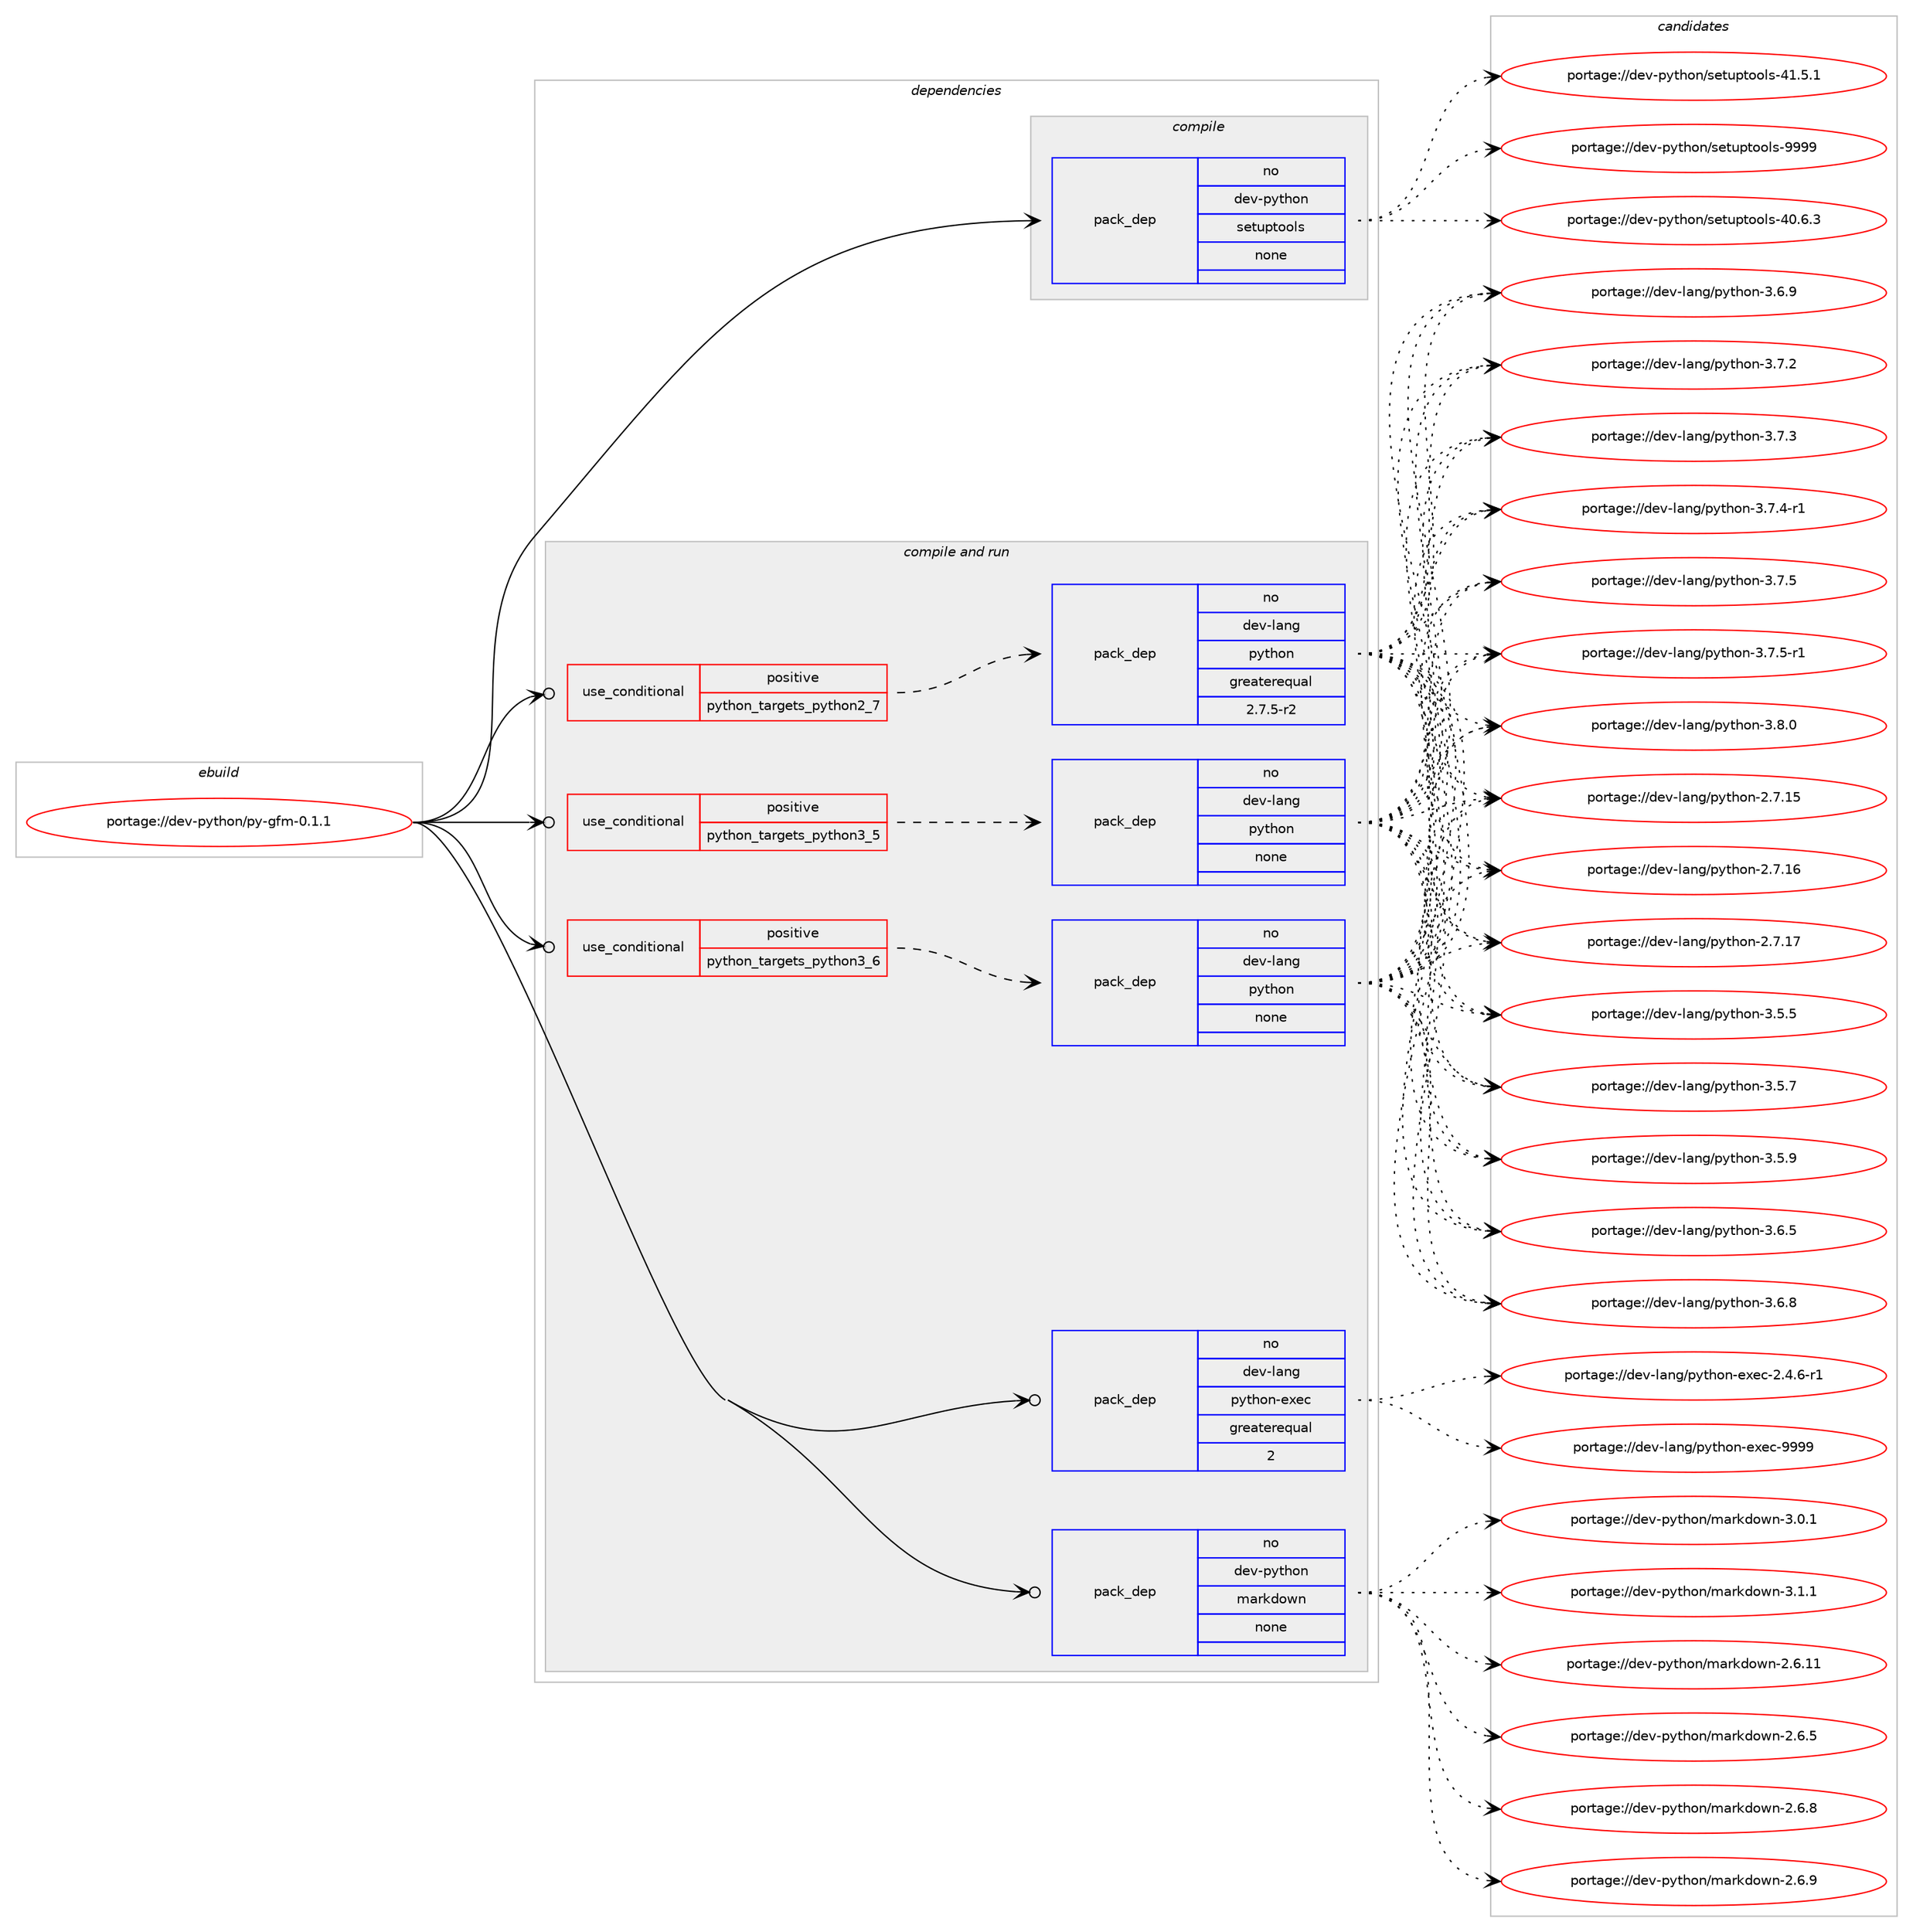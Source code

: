 digraph prolog {

# *************
# Graph options
# *************

newrank=true;
concentrate=true;
compound=true;
graph [rankdir=LR,fontname=Helvetica,fontsize=10,ranksep=1.5];#, ranksep=2.5, nodesep=0.2];
edge  [arrowhead=vee];
node  [fontname=Helvetica,fontsize=10];

# **********
# The ebuild
# **********

subgraph cluster_leftcol {
color=gray;
rank=same;
label=<<i>ebuild</i>>;
id [label="portage://dev-python/py-gfm-0.1.1", color=red, width=4, href="../dev-python/py-gfm-0.1.1.svg"];
}

# ****************
# The dependencies
# ****************

subgraph cluster_midcol {
color=gray;
label=<<i>dependencies</i>>;
subgraph cluster_compile {
fillcolor="#eeeeee";
style=filled;
label=<<i>compile</i>>;
subgraph pack120929 {
dependency158770 [label=<<TABLE BORDER="0" CELLBORDER="1" CELLSPACING="0" CELLPADDING="4" WIDTH="220"><TR><TD ROWSPAN="6" CELLPADDING="30">pack_dep</TD></TR><TR><TD WIDTH="110">no</TD></TR><TR><TD>dev-python</TD></TR><TR><TD>setuptools</TD></TR><TR><TD>none</TD></TR><TR><TD></TD></TR></TABLE>>, shape=none, color=blue];
}
id:e -> dependency158770:w [weight=20,style="solid",arrowhead="vee"];
}
subgraph cluster_compileandrun {
fillcolor="#eeeeee";
style=filled;
label=<<i>compile and run</i>>;
subgraph cond34474 {
dependency158771 [label=<<TABLE BORDER="0" CELLBORDER="1" CELLSPACING="0" CELLPADDING="4"><TR><TD ROWSPAN="3" CELLPADDING="10">use_conditional</TD></TR><TR><TD>positive</TD></TR><TR><TD>python_targets_python2_7</TD></TR></TABLE>>, shape=none, color=red];
subgraph pack120930 {
dependency158772 [label=<<TABLE BORDER="0" CELLBORDER="1" CELLSPACING="0" CELLPADDING="4" WIDTH="220"><TR><TD ROWSPAN="6" CELLPADDING="30">pack_dep</TD></TR><TR><TD WIDTH="110">no</TD></TR><TR><TD>dev-lang</TD></TR><TR><TD>python</TD></TR><TR><TD>greaterequal</TD></TR><TR><TD>2.7.5-r2</TD></TR></TABLE>>, shape=none, color=blue];
}
dependency158771:e -> dependency158772:w [weight=20,style="dashed",arrowhead="vee"];
}
id:e -> dependency158771:w [weight=20,style="solid",arrowhead="odotvee"];
subgraph cond34475 {
dependency158773 [label=<<TABLE BORDER="0" CELLBORDER="1" CELLSPACING="0" CELLPADDING="4"><TR><TD ROWSPAN="3" CELLPADDING="10">use_conditional</TD></TR><TR><TD>positive</TD></TR><TR><TD>python_targets_python3_5</TD></TR></TABLE>>, shape=none, color=red];
subgraph pack120931 {
dependency158774 [label=<<TABLE BORDER="0" CELLBORDER="1" CELLSPACING="0" CELLPADDING="4" WIDTH="220"><TR><TD ROWSPAN="6" CELLPADDING="30">pack_dep</TD></TR><TR><TD WIDTH="110">no</TD></TR><TR><TD>dev-lang</TD></TR><TR><TD>python</TD></TR><TR><TD>none</TD></TR><TR><TD></TD></TR></TABLE>>, shape=none, color=blue];
}
dependency158773:e -> dependency158774:w [weight=20,style="dashed",arrowhead="vee"];
}
id:e -> dependency158773:w [weight=20,style="solid",arrowhead="odotvee"];
subgraph cond34476 {
dependency158775 [label=<<TABLE BORDER="0" CELLBORDER="1" CELLSPACING="0" CELLPADDING="4"><TR><TD ROWSPAN="3" CELLPADDING="10">use_conditional</TD></TR><TR><TD>positive</TD></TR><TR><TD>python_targets_python3_6</TD></TR></TABLE>>, shape=none, color=red];
subgraph pack120932 {
dependency158776 [label=<<TABLE BORDER="0" CELLBORDER="1" CELLSPACING="0" CELLPADDING="4" WIDTH="220"><TR><TD ROWSPAN="6" CELLPADDING="30">pack_dep</TD></TR><TR><TD WIDTH="110">no</TD></TR><TR><TD>dev-lang</TD></TR><TR><TD>python</TD></TR><TR><TD>none</TD></TR><TR><TD></TD></TR></TABLE>>, shape=none, color=blue];
}
dependency158775:e -> dependency158776:w [weight=20,style="dashed",arrowhead="vee"];
}
id:e -> dependency158775:w [weight=20,style="solid",arrowhead="odotvee"];
subgraph pack120933 {
dependency158777 [label=<<TABLE BORDER="0" CELLBORDER="1" CELLSPACING="0" CELLPADDING="4" WIDTH="220"><TR><TD ROWSPAN="6" CELLPADDING="30">pack_dep</TD></TR><TR><TD WIDTH="110">no</TD></TR><TR><TD>dev-lang</TD></TR><TR><TD>python-exec</TD></TR><TR><TD>greaterequal</TD></TR><TR><TD>2</TD></TR></TABLE>>, shape=none, color=blue];
}
id:e -> dependency158777:w [weight=20,style="solid",arrowhead="odotvee"];
subgraph pack120934 {
dependency158778 [label=<<TABLE BORDER="0" CELLBORDER="1" CELLSPACING="0" CELLPADDING="4" WIDTH="220"><TR><TD ROWSPAN="6" CELLPADDING="30">pack_dep</TD></TR><TR><TD WIDTH="110">no</TD></TR><TR><TD>dev-python</TD></TR><TR><TD>markdown</TD></TR><TR><TD>none</TD></TR><TR><TD></TD></TR></TABLE>>, shape=none, color=blue];
}
id:e -> dependency158778:w [weight=20,style="solid",arrowhead="odotvee"];
}
subgraph cluster_run {
fillcolor="#eeeeee";
style=filled;
label=<<i>run</i>>;
}
}

# **************
# The candidates
# **************

subgraph cluster_choices {
rank=same;
color=gray;
label=<<i>candidates</i>>;

subgraph choice120929 {
color=black;
nodesep=1;
choiceportage100101118451121211161041111104711510111611711211611111110811545524846544651 [label="portage://dev-python/setuptools-40.6.3", color=red, width=4,href="../dev-python/setuptools-40.6.3.svg"];
choiceportage100101118451121211161041111104711510111611711211611111110811545524946534649 [label="portage://dev-python/setuptools-41.5.1", color=red, width=4,href="../dev-python/setuptools-41.5.1.svg"];
choiceportage10010111845112121116104111110471151011161171121161111111081154557575757 [label="portage://dev-python/setuptools-9999", color=red, width=4,href="../dev-python/setuptools-9999.svg"];
dependency158770:e -> choiceportage100101118451121211161041111104711510111611711211611111110811545524846544651:w [style=dotted,weight="100"];
dependency158770:e -> choiceportage100101118451121211161041111104711510111611711211611111110811545524946534649:w [style=dotted,weight="100"];
dependency158770:e -> choiceportage10010111845112121116104111110471151011161171121161111111081154557575757:w [style=dotted,weight="100"];
}
subgraph choice120930 {
color=black;
nodesep=1;
choiceportage10010111845108971101034711212111610411111045504655464953 [label="portage://dev-lang/python-2.7.15", color=red, width=4,href="../dev-lang/python-2.7.15.svg"];
choiceportage10010111845108971101034711212111610411111045504655464954 [label="portage://dev-lang/python-2.7.16", color=red, width=4,href="../dev-lang/python-2.7.16.svg"];
choiceportage10010111845108971101034711212111610411111045504655464955 [label="portage://dev-lang/python-2.7.17", color=red, width=4,href="../dev-lang/python-2.7.17.svg"];
choiceportage100101118451089711010347112121116104111110455146534653 [label="portage://dev-lang/python-3.5.5", color=red, width=4,href="../dev-lang/python-3.5.5.svg"];
choiceportage100101118451089711010347112121116104111110455146534655 [label="portage://dev-lang/python-3.5.7", color=red, width=4,href="../dev-lang/python-3.5.7.svg"];
choiceportage100101118451089711010347112121116104111110455146534657 [label="portage://dev-lang/python-3.5.9", color=red, width=4,href="../dev-lang/python-3.5.9.svg"];
choiceportage100101118451089711010347112121116104111110455146544653 [label="portage://dev-lang/python-3.6.5", color=red, width=4,href="../dev-lang/python-3.6.5.svg"];
choiceportage100101118451089711010347112121116104111110455146544656 [label="portage://dev-lang/python-3.6.8", color=red, width=4,href="../dev-lang/python-3.6.8.svg"];
choiceportage100101118451089711010347112121116104111110455146544657 [label="portage://dev-lang/python-3.6.9", color=red, width=4,href="../dev-lang/python-3.6.9.svg"];
choiceportage100101118451089711010347112121116104111110455146554650 [label="portage://dev-lang/python-3.7.2", color=red, width=4,href="../dev-lang/python-3.7.2.svg"];
choiceportage100101118451089711010347112121116104111110455146554651 [label="portage://dev-lang/python-3.7.3", color=red, width=4,href="../dev-lang/python-3.7.3.svg"];
choiceportage1001011184510897110103471121211161041111104551465546524511449 [label="portage://dev-lang/python-3.7.4-r1", color=red, width=4,href="../dev-lang/python-3.7.4-r1.svg"];
choiceportage100101118451089711010347112121116104111110455146554653 [label="portage://dev-lang/python-3.7.5", color=red, width=4,href="../dev-lang/python-3.7.5.svg"];
choiceportage1001011184510897110103471121211161041111104551465546534511449 [label="portage://dev-lang/python-3.7.5-r1", color=red, width=4,href="../dev-lang/python-3.7.5-r1.svg"];
choiceportage100101118451089711010347112121116104111110455146564648 [label="portage://dev-lang/python-3.8.0", color=red, width=4,href="../dev-lang/python-3.8.0.svg"];
dependency158772:e -> choiceportage10010111845108971101034711212111610411111045504655464953:w [style=dotted,weight="100"];
dependency158772:e -> choiceportage10010111845108971101034711212111610411111045504655464954:w [style=dotted,weight="100"];
dependency158772:e -> choiceportage10010111845108971101034711212111610411111045504655464955:w [style=dotted,weight="100"];
dependency158772:e -> choiceportage100101118451089711010347112121116104111110455146534653:w [style=dotted,weight="100"];
dependency158772:e -> choiceportage100101118451089711010347112121116104111110455146534655:w [style=dotted,weight="100"];
dependency158772:e -> choiceportage100101118451089711010347112121116104111110455146534657:w [style=dotted,weight="100"];
dependency158772:e -> choiceportage100101118451089711010347112121116104111110455146544653:w [style=dotted,weight="100"];
dependency158772:e -> choiceportage100101118451089711010347112121116104111110455146544656:w [style=dotted,weight="100"];
dependency158772:e -> choiceportage100101118451089711010347112121116104111110455146544657:w [style=dotted,weight="100"];
dependency158772:e -> choiceportage100101118451089711010347112121116104111110455146554650:w [style=dotted,weight="100"];
dependency158772:e -> choiceportage100101118451089711010347112121116104111110455146554651:w [style=dotted,weight="100"];
dependency158772:e -> choiceportage1001011184510897110103471121211161041111104551465546524511449:w [style=dotted,weight="100"];
dependency158772:e -> choiceportage100101118451089711010347112121116104111110455146554653:w [style=dotted,weight="100"];
dependency158772:e -> choiceportage1001011184510897110103471121211161041111104551465546534511449:w [style=dotted,weight="100"];
dependency158772:e -> choiceportage100101118451089711010347112121116104111110455146564648:w [style=dotted,weight="100"];
}
subgraph choice120931 {
color=black;
nodesep=1;
choiceportage10010111845108971101034711212111610411111045504655464953 [label="portage://dev-lang/python-2.7.15", color=red, width=4,href="../dev-lang/python-2.7.15.svg"];
choiceportage10010111845108971101034711212111610411111045504655464954 [label="portage://dev-lang/python-2.7.16", color=red, width=4,href="../dev-lang/python-2.7.16.svg"];
choiceportage10010111845108971101034711212111610411111045504655464955 [label="portage://dev-lang/python-2.7.17", color=red, width=4,href="../dev-lang/python-2.7.17.svg"];
choiceportage100101118451089711010347112121116104111110455146534653 [label="portage://dev-lang/python-3.5.5", color=red, width=4,href="../dev-lang/python-3.5.5.svg"];
choiceportage100101118451089711010347112121116104111110455146534655 [label="portage://dev-lang/python-3.5.7", color=red, width=4,href="../dev-lang/python-3.5.7.svg"];
choiceportage100101118451089711010347112121116104111110455146534657 [label="portage://dev-lang/python-3.5.9", color=red, width=4,href="../dev-lang/python-3.5.9.svg"];
choiceportage100101118451089711010347112121116104111110455146544653 [label="portage://dev-lang/python-3.6.5", color=red, width=4,href="../dev-lang/python-3.6.5.svg"];
choiceportage100101118451089711010347112121116104111110455146544656 [label="portage://dev-lang/python-3.6.8", color=red, width=4,href="../dev-lang/python-3.6.8.svg"];
choiceportage100101118451089711010347112121116104111110455146544657 [label="portage://dev-lang/python-3.6.9", color=red, width=4,href="../dev-lang/python-3.6.9.svg"];
choiceportage100101118451089711010347112121116104111110455146554650 [label="portage://dev-lang/python-3.7.2", color=red, width=4,href="../dev-lang/python-3.7.2.svg"];
choiceportage100101118451089711010347112121116104111110455146554651 [label="portage://dev-lang/python-3.7.3", color=red, width=4,href="../dev-lang/python-3.7.3.svg"];
choiceportage1001011184510897110103471121211161041111104551465546524511449 [label="portage://dev-lang/python-3.7.4-r1", color=red, width=4,href="../dev-lang/python-3.7.4-r1.svg"];
choiceportage100101118451089711010347112121116104111110455146554653 [label="portage://dev-lang/python-3.7.5", color=red, width=4,href="../dev-lang/python-3.7.5.svg"];
choiceportage1001011184510897110103471121211161041111104551465546534511449 [label="portage://dev-lang/python-3.7.5-r1", color=red, width=4,href="../dev-lang/python-3.7.5-r1.svg"];
choiceportage100101118451089711010347112121116104111110455146564648 [label="portage://dev-lang/python-3.8.0", color=red, width=4,href="../dev-lang/python-3.8.0.svg"];
dependency158774:e -> choiceportage10010111845108971101034711212111610411111045504655464953:w [style=dotted,weight="100"];
dependency158774:e -> choiceportage10010111845108971101034711212111610411111045504655464954:w [style=dotted,weight="100"];
dependency158774:e -> choiceportage10010111845108971101034711212111610411111045504655464955:w [style=dotted,weight="100"];
dependency158774:e -> choiceportage100101118451089711010347112121116104111110455146534653:w [style=dotted,weight="100"];
dependency158774:e -> choiceportage100101118451089711010347112121116104111110455146534655:w [style=dotted,weight="100"];
dependency158774:e -> choiceportage100101118451089711010347112121116104111110455146534657:w [style=dotted,weight="100"];
dependency158774:e -> choiceportage100101118451089711010347112121116104111110455146544653:w [style=dotted,weight="100"];
dependency158774:e -> choiceportage100101118451089711010347112121116104111110455146544656:w [style=dotted,weight="100"];
dependency158774:e -> choiceportage100101118451089711010347112121116104111110455146544657:w [style=dotted,weight="100"];
dependency158774:e -> choiceportage100101118451089711010347112121116104111110455146554650:w [style=dotted,weight="100"];
dependency158774:e -> choiceportage100101118451089711010347112121116104111110455146554651:w [style=dotted,weight="100"];
dependency158774:e -> choiceportage1001011184510897110103471121211161041111104551465546524511449:w [style=dotted,weight="100"];
dependency158774:e -> choiceportage100101118451089711010347112121116104111110455146554653:w [style=dotted,weight="100"];
dependency158774:e -> choiceportage1001011184510897110103471121211161041111104551465546534511449:w [style=dotted,weight="100"];
dependency158774:e -> choiceportage100101118451089711010347112121116104111110455146564648:w [style=dotted,weight="100"];
}
subgraph choice120932 {
color=black;
nodesep=1;
choiceportage10010111845108971101034711212111610411111045504655464953 [label="portage://dev-lang/python-2.7.15", color=red, width=4,href="../dev-lang/python-2.7.15.svg"];
choiceportage10010111845108971101034711212111610411111045504655464954 [label="portage://dev-lang/python-2.7.16", color=red, width=4,href="../dev-lang/python-2.7.16.svg"];
choiceportage10010111845108971101034711212111610411111045504655464955 [label="portage://dev-lang/python-2.7.17", color=red, width=4,href="../dev-lang/python-2.7.17.svg"];
choiceportage100101118451089711010347112121116104111110455146534653 [label="portage://dev-lang/python-3.5.5", color=red, width=4,href="../dev-lang/python-3.5.5.svg"];
choiceportage100101118451089711010347112121116104111110455146534655 [label="portage://dev-lang/python-3.5.7", color=red, width=4,href="../dev-lang/python-3.5.7.svg"];
choiceportage100101118451089711010347112121116104111110455146534657 [label="portage://dev-lang/python-3.5.9", color=red, width=4,href="../dev-lang/python-3.5.9.svg"];
choiceportage100101118451089711010347112121116104111110455146544653 [label="portage://dev-lang/python-3.6.5", color=red, width=4,href="../dev-lang/python-3.6.5.svg"];
choiceportage100101118451089711010347112121116104111110455146544656 [label="portage://dev-lang/python-3.6.8", color=red, width=4,href="../dev-lang/python-3.6.8.svg"];
choiceportage100101118451089711010347112121116104111110455146544657 [label="portage://dev-lang/python-3.6.9", color=red, width=4,href="../dev-lang/python-3.6.9.svg"];
choiceportage100101118451089711010347112121116104111110455146554650 [label="portage://dev-lang/python-3.7.2", color=red, width=4,href="../dev-lang/python-3.7.2.svg"];
choiceportage100101118451089711010347112121116104111110455146554651 [label="portage://dev-lang/python-3.7.3", color=red, width=4,href="../dev-lang/python-3.7.3.svg"];
choiceportage1001011184510897110103471121211161041111104551465546524511449 [label="portage://dev-lang/python-3.7.4-r1", color=red, width=4,href="../dev-lang/python-3.7.4-r1.svg"];
choiceportage100101118451089711010347112121116104111110455146554653 [label="portage://dev-lang/python-3.7.5", color=red, width=4,href="../dev-lang/python-3.7.5.svg"];
choiceportage1001011184510897110103471121211161041111104551465546534511449 [label="portage://dev-lang/python-3.7.5-r1", color=red, width=4,href="../dev-lang/python-3.7.5-r1.svg"];
choiceportage100101118451089711010347112121116104111110455146564648 [label="portage://dev-lang/python-3.8.0", color=red, width=4,href="../dev-lang/python-3.8.0.svg"];
dependency158776:e -> choiceportage10010111845108971101034711212111610411111045504655464953:w [style=dotted,weight="100"];
dependency158776:e -> choiceportage10010111845108971101034711212111610411111045504655464954:w [style=dotted,weight="100"];
dependency158776:e -> choiceportage10010111845108971101034711212111610411111045504655464955:w [style=dotted,weight="100"];
dependency158776:e -> choiceportage100101118451089711010347112121116104111110455146534653:w [style=dotted,weight="100"];
dependency158776:e -> choiceportage100101118451089711010347112121116104111110455146534655:w [style=dotted,weight="100"];
dependency158776:e -> choiceportage100101118451089711010347112121116104111110455146534657:w [style=dotted,weight="100"];
dependency158776:e -> choiceportage100101118451089711010347112121116104111110455146544653:w [style=dotted,weight="100"];
dependency158776:e -> choiceportage100101118451089711010347112121116104111110455146544656:w [style=dotted,weight="100"];
dependency158776:e -> choiceportage100101118451089711010347112121116104111110455146544657:w [style=dotted,weight="100"];
dependency158776:e -> choiceportage100101118451089711010347112121116104111110455146554650:w [style=dotted,weight="100"];
dependency158776:e -> choiceportage100101118451089711010347112121116104111110455146554651:w [style=dotted,weight="100"];
dependency158776:e -> choiceportage1001011184510897110103471121211161041111104551465546524511449:w [style=dotted,weight="100"];
dependency158776:e -> choiceportage100101118451089711010347112121116104111110455146554653:w [style=dotted,weight="100"];
dependency158776:e -> choiceportage1001011184510897110103471121211161041111104551465546534511449:w [style=dotted,weight="100"];
dependency158776:e -> choiceportage100101118451089711010347112121116104111110455146564648:w [style=dotted,weight="100"];
}
subgraph choice120933 {
color=black;
nodesep=1;
choiceportage10010111845108971101034711212111610411111045101120101994550465246544511449 [label="portage://dev-lang/python-exec-2.4.6-r1", color=red, width=4,href="../dev-lang/python-exec-2.4.6-r1.svg"];
choiceportage10010111845108971101034711212111610411111045101120101994557575757 [label="portage://dev-lang/python-exec-9999", color=red, width=4,href="../dev-lang/python-exec-9999.svg"];
dependency158777:e -> choiceportage10010111845108971101034711212111610411111045101120101994550465246544511449:w [style=dotted,weight="100"];
dependency158777:e -> choiceportage10010111845108971101034711212111610411111045101120101994557575757:w [style=dotted,weight="100"];
}
subgraph choice120934 {
color=black;
nodesep=1;
choiceportage10010111845112121116104111110471099711410710011111911045504654464949 [label="portage://dev-python/markdown-2.6.11", color=red, width=4,href="../dev-python/markdown-2.6.11.svg"];
choiceportage100101118451121211161041111104710997114107100111119110455046544653 [label="portage://dev-python/markdown-2.6.5", color=red, width=4,href="../dev-python/markdown-2.6.5.svg"];
choiceportage100101118451121211161041111104710997114107100111119110455046544656 [label="portage://dev-python/markdown-2.6.8", color=red, width=4,href="../dev-python/markdown-2.6.8.svg"];
choiceportage100101118451121211161041111104710997114107100111119110455046544657 [label="portage://dev-python/markdown-2.6.9", color=red, width=4,href="../dev-python/markdown-2.6.9.svg"];
choiceportage100101118451121211161041111104710997114107100111119110455146484649 [label="portage://dev-python/markdown-3.0.1", color=red, width=4,href="../dev-python/markdown-3.0.1.svg"];
choiceportage100101118451121211161041111104710997114107100111119110455146494649 [label="portage://dev-python/markdown-3.1.1", color=red, width=4,href="../dev-python/markdown-3.1.1.svg"];
dependency158778:e -> choiceportage10010111845112121116104111110471099711410710011111911045504654464949:w [style=dotted,weight="100"];
dependency158778:e -> choiceportage100101118451121211161041111104710997114107100111119110455046544653:w [style=dotted,weight="100"];
dependency158778:e -> choiceportage100101118451121211161041111104710997114107100111119110455046544656:w [style=dotted,weight="100"];
dependency158778:e -> choiceportage100101118451121211161041111104710997114107100111119110455046544657:w [style=dotted,weight="100"];
dependency158778:e -> choiceportage100101118451121211161041111104710997114107100111119110455146484649:w [style=dotted,weight="100"];
dependency158778:e -> choiceportage100101118451121211161041111104710997114107100111119110455146494649:w [style=dotted,weight="100"];
}
}

}
